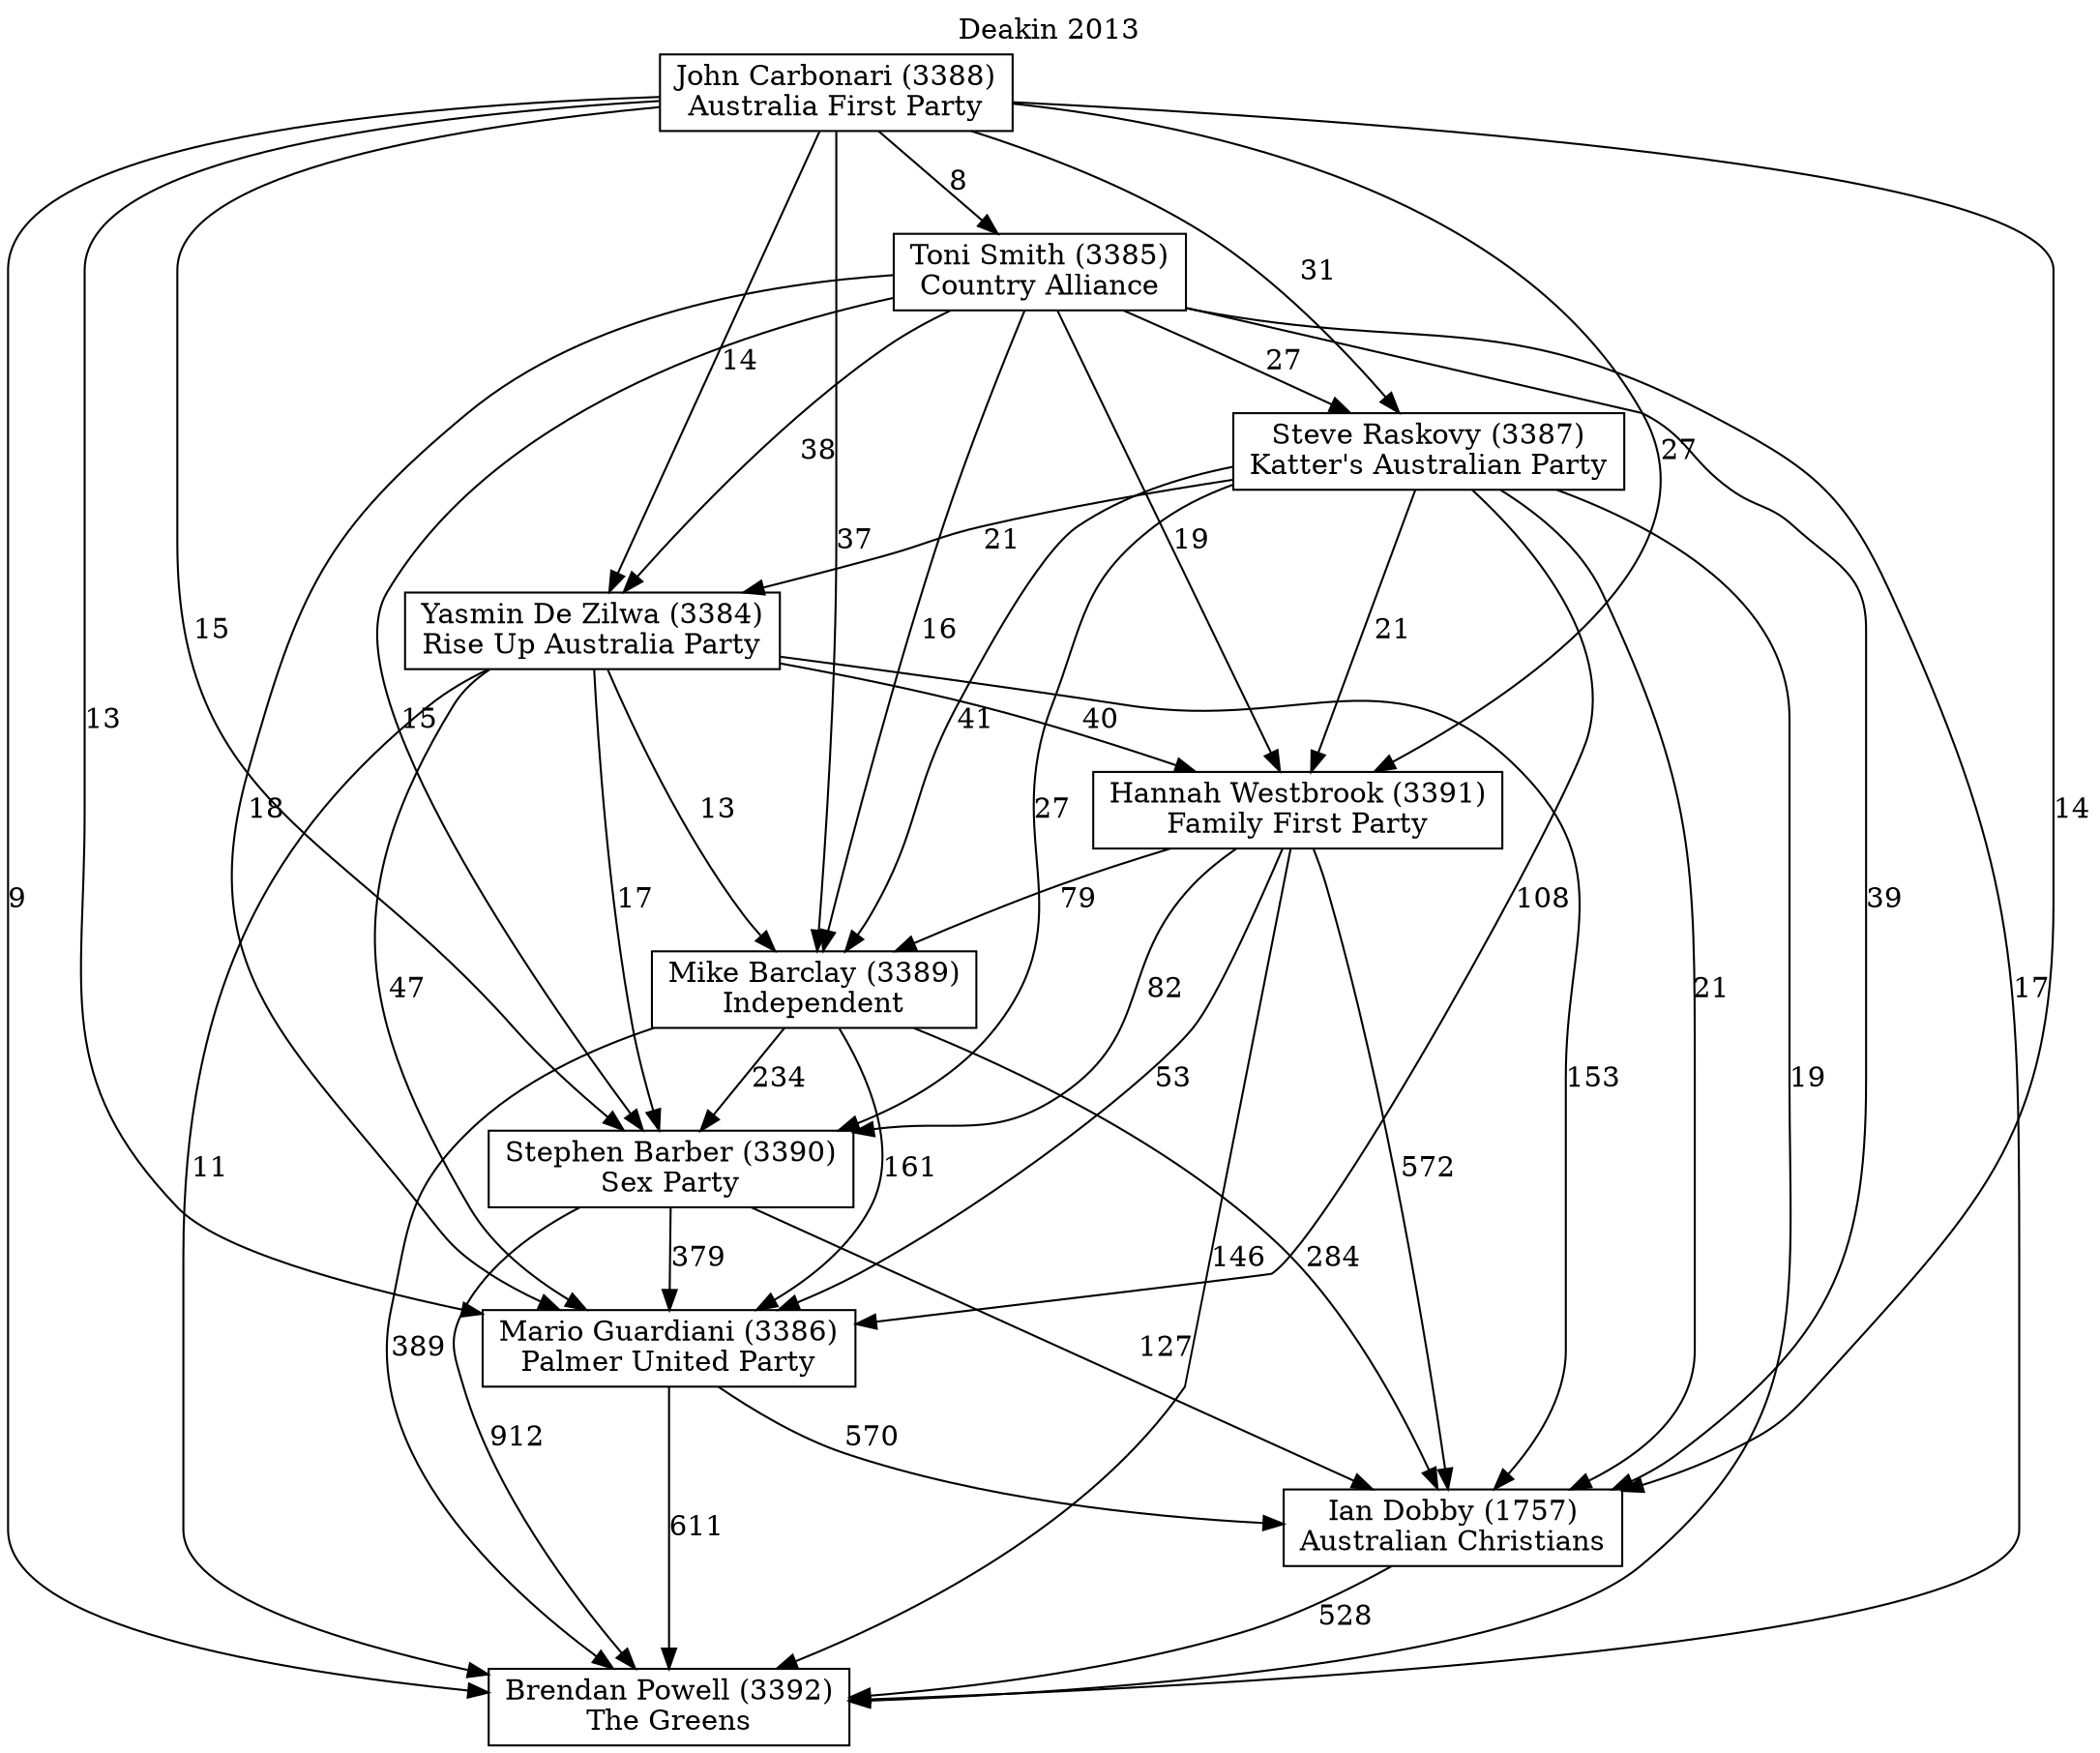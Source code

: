 // House preference flow
digraph "Brendan Powell (3392)_Deakin_2013" {
	graph [label="Deakin 2013" labelloc=t mclimit=10]
	node [shape=box]
	"Brendan Powell (3392)" [label="Brendan Powell (3392)
The Greens"]
	"Hannah Westbrook (3391)" [label="Hannah Westbrook (3391)
Family First Party"]
	"Ian Dobby (1757)" [label="Ian Dobby (1757)
Australian Christians"]
	"John Carbonari (3388)" [label="John Carbonari (3388)
Australia First Party"]
	"Mario Guardiani (3386)" [label="Mario Guardiani (3386)
Palmer United Party"]
	"Mike Barclay (3389)" [label="Mike Barclay (3389)
Independent"]
	"Stephen Barber (3390)" [label="Stephen Barber (3390)
Sex Party"]
	"Steve Raskovy (3387)" [label="Steve Raskovy (3387)
Katter's Australian Party"]
	"Toni Smith (3385)" [label="Toni Smith (3385)
Country Alliance"]
	"Yasmin De Zilwa (3384)" [label="Yasmin De Zilwa (3384)
Rise Up Australia Party"]
	"Hannah Westbrook (3391)" -> "Brendan Powell (3392)" [label=146]
	"Hannah Westbrook (3391)" -> "Ian Dobby (1757)" [label=572]
	"Hannah Westbrook (3391)" -> "Mario Guardiani (3386)" [label=53]
	"Hannah Westbrook (3391)" -> "Mike Barclay (3389)" [label=79]
	"Hannah Westbrook (3391)" -> "Stephen Barber (3390)" [label=82]
	"Ian Dobby (1757)" -> "Brendan Powell (3392)" [label=528]
	"John Carbonari (3388)" -> "Brendan Powell (3392)" [label=9]
	"John Carbonari (3388)" -> "Hannah Westbrook (3391)" [label=27]
	"John Carbonari (3388)" -> "Ian Dobby (1757)" [label=14]
	"John Carbonari (3388)" -> "Mario Guardiani (3386)" [label=13]
	"John Carbonari (3388)" -> "Mike Barclay (3389)" [label=37]
	"John Carbonari (3388)" -> "Stephen Barber (3390)" [label=15]
	"John Carbonari (3388)" -> "Steve Raskovy (3387)" [label=31]
	"John Carbonari (3388)" -> "Toni Smith (3385)" [label=8]
	"John Carbonari (3388)" -> "Yasmin De Zilwa (3384)" [label=14]
	"Mario Guardiani (3386)" -> "Brendan Powell (3392)" [label=611]
	"Mario Guardiani (3386)" -> "Ian Dobby (1757)" [label=570]
	"Mike Barclay (3389)" -> "Brendan Powell (3392)" [label=389]
	"Mike Barclay (3389)" -> "Ian Dobby (1757)" [label=284]
	"Mike Barclay (3389)" -> "Mario Guardiani (3386)" [label=161]
	"Mike Barclay (3389)" -> "Stephen Barber (3390)" [label=234]
	"Stephen Barber (3390)" -> "Brendan Powell (3392)" [label=912]
	"Stephen Barber (3390)" -> "Ian Dobby (1757)" [label=127]
	"Stephen Barber (3390)" -> "Mario Guardiani (3386)" [label=379]
	"Steve Raskovy (3387)" -> "Brendan Powell (3392)" [label=19]
	"Steve Raskovy (3387)" -> "Hannah Westbrook (3391)" [label=21]
	"Steve Raskovy (3387)" -> "Ian Dobby (1757)" [label=21]
	"Steve Raskovy (3387)" -> "Mario Guardiani (3386)" [label=108]
	"Steve Raskovy (3387)" -> "Mike Barclay (3389)" [label=41]
	"Steve Raskovy (3387)" -> "Stephen Barber (3390)" [label=27]
	"Steve Raskovy (3387)" -> "Yasmin De Zilwa (3384)" [label=21]
	"Toni Smith (3385)" -> "Brendan Powell (3392)" [label=17]
	"Toni Smith (3385)" -> "Hannah Westbrook (3391)" [label=19]
	"Toni Smith (3385)" -> "Ian Dobby (1757)" [label=39]
	"Toni Smith (3385)" -> "Mario Guardiani (3386)" [label=18]
	"Toni Smith (3385)" -> "Mike Barclay (3389)" [label=16]
	"Toni Smith (3385)" -> "Stephen Barber (3390)" [label=15]
	"Toni Smith (3385)" -> "Steve Raskovy (3387)" [label=27]
	"Toni Smith (3385)" -> "Yasmin De Zilwa (3384)" [label=38]
	"Yasmin De Zilwa (3384)" -> "Brendan Powell (3392)" [label=11]
	"Yasmin De Zilwa (3384)" -> "Hannah Westbrook (3391)" [label=40]
	"Yasmin De Zilwa (3384)" -> "Ian Dobby (1757)" [label=153]
	"Yasmin De Zilwa (3384)" -> "Mario Guardiani (3386)" [label=47]
	"Yasmin De Zilwa (3384)" -> "Mike Barclay (3389)" [label=13]
	"Yasmin De Zilwa (3384)" -> "Stephen Barber (3390)" [label=17]
}
